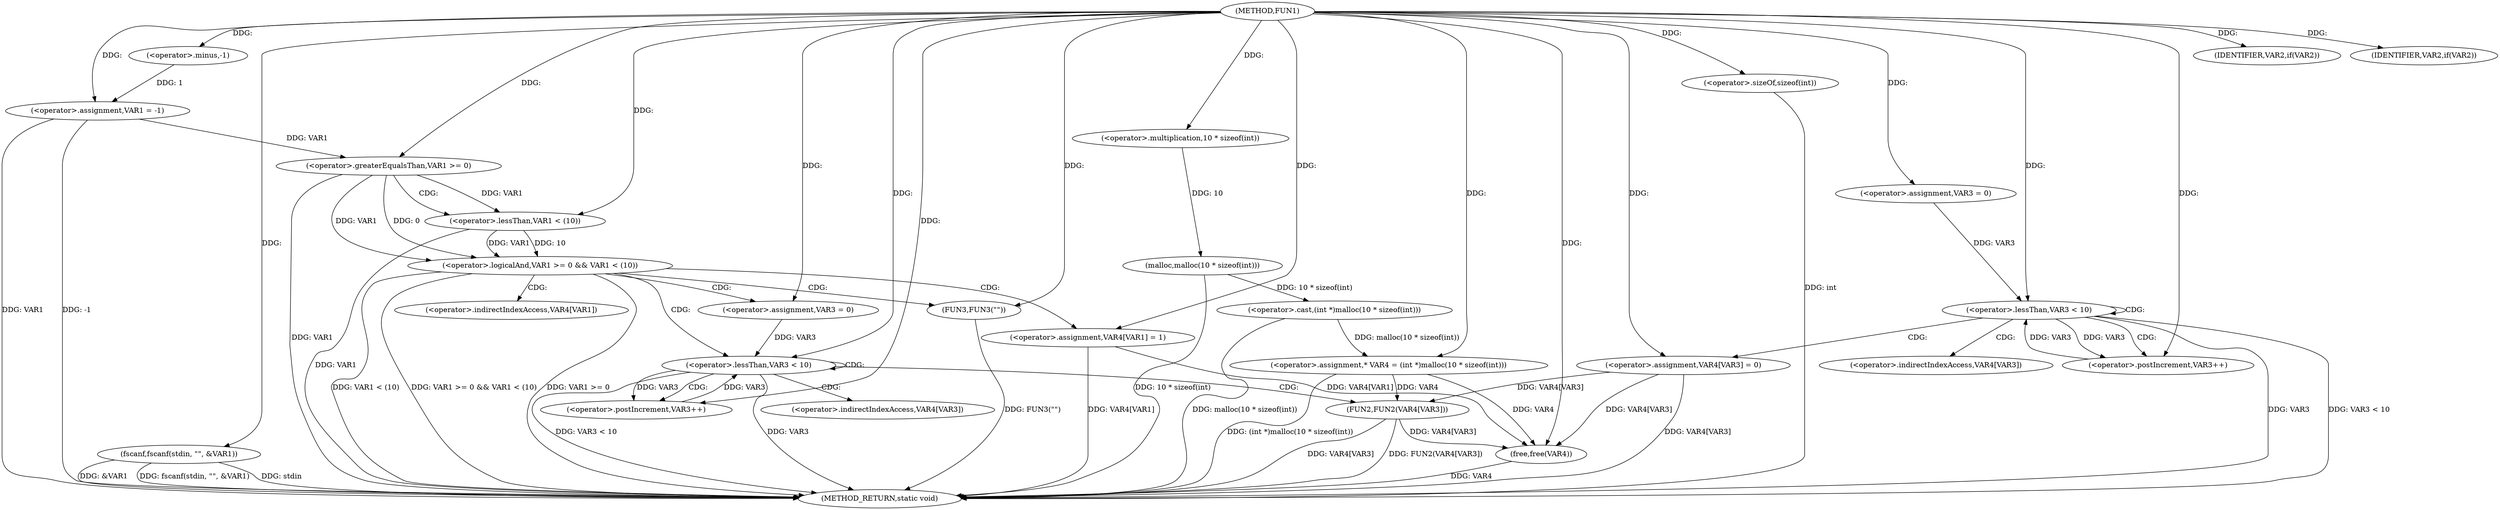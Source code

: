 digraph FUN1 {  
"1000100" [label = "(METHOD,FUN1)" ]
"1000179" [label = "(METHOD_RETURN,static void)" ]
"1000103" [label = "(<operator>.assignment,VAR1 = -1)" ]
"1000105" [label = "(<operator>.minus,-1)" ]
"1000108" [label = "(IDENTIFIER,VAR2,if(VAR2))" ]
"1000110" [label = "(fscanf,fscanf(stdin, \"\", &VAR1))" ]
"1000116" [label = "(IDENTIFIER,VAR2,if(VAR2))" ]
"1000121" [label = "(<operator>.assignment,* VAR4 = (int *)malloc(10 * sizeof(int)))" ]
"1000123" [label = "(<operator>.cast,(int *)malloc(10 * sizeof(int)))" ]
"1000125" [label = "(malloc,malloc(10 * sizeof(int)))" ]
"1000126" [label = "(<operator>.multiplication,10 * sizeof(int))" ]
"1000128" [label = "(<operator>.sizeOf,sizeof(int))" ]
"1000131" [label = "(<operator>.assignment,VAR3 = 0)" ]
"1000134" [label = "(<operator>.lessThan,VAR3 < 10)" ]
"1000137" [label = "(<operator>.postIncrement,VAR3++)" ]
"1000140" [label = "(<operator>.assignment,VAR4[VAR3] = 0)" ]
"1000146" [label = "(<operator>.logicalAnd,VAR1 >= 0 && VAR1 < (10))" ]
"1000147" [label = "(<operator>.greaterEqualsThan,VAR1 >= 0)" ]
"1000150" [label = "(<operator>.lessThan,VAR1 < (10))" ]
"1000154" [label = "(<operator>.assignment,VAR4[VAR1] = 1)" ]
"1000160" [label = "(<operator>.assignment,VAR3 = 0)" ]
"1000163" [label = "(<operator>.lessThan,VAR3 < 10)" ]
"1000166" [label = "(<operator>.postIncrement,VAR3++)" ]
"1000169" [label = "(FUN2,FUN2(VAR4[VAR3]))" ]
"1000175" [label = "(FUN3,FUN3(\"\"))" ]
"1000177" [label = "(free,free(VAR4))" ]
"1000141" [label = "(<operator>.indirectIndexAccess,VAR4[VAR3])" ]
"1000155" [label = "(<operator>.indirectIndexAccess,VAR4[VAR1])" ]
"1000170" [label = "(<operator>.indirectIndexAccess,VAR4[VAR3])" ]
  "1000177" -> "1000179"  [ label = "DDG: VAR4"] 
  "1000123" -> "1000179"  [ label = "DDG: malloc(10 * sizeof(int))"] 
  "1000150" -> "1000179"  [ label = "DDG: VAR1"] 
  "1000169" -> "1000179"  [ label = "DDG: FUN2(VAR4[VAR3])"] 
  "1000103" -> "1000179"  [ label = "DDG: VAR1"] 
  "1000103" -> "1000179"  [ label = "DDG: -1"] 
  "1000147" -> "1000179"  [ label = "DDG: VAR1"] 
  "1000163" -> "1000179"  [ label = "DDG: VAR3"] 
  "1000125" -> "1000179"  [ label = "DDG: 10 * sizeof(int)"] 
  "1000121" -> "1000179"  [ label = "DDG: (int *)malloc(10 * sizeof(int))"] 
  "1000140" -> "1000179"  [ label = "DDG: VAR4[VAR3]"] 
  "1000128" -> "1000179"  [ label = "DDG: int"] 
  "1000154" -> "1000179"  [ label = "DDG: VAR4[VAR1]"] 
  "1000134" -> "1000179"  [ label = "DDG: VAR3 < 10"] 
  "1000134" -> "1000179"  [ label = "DDG: VAR3"] 
  "1000110" -> "1000179"  [ label = "DDG: &VAR1"] 
  "1000110" -> "1000179"  [ label = "DDG: fscanf(stdin, \"\", &VAR1)"] 
  "1000169" -> "1000179"  [ label = "DDG: VAR4[VAR3]"] 
  "1000146" -> "1000179"  [ label = "DDG: VAR1 < (10)"] 
  "1000163" -> "1000179"  [ label = "DDG: VAR3 < 10"] 
  "1000146" -> "1000179"  [ label = "DDG: VAR1 >= 0 && VAR1 < (10)"] 
  "1000146" -> "1000179"  [ label = "DDG: VAR1 >= 0"] 
  "1000110" -> "1000179"  [ label = "DDG: stdin"] 
  "1000175" -> "1000179"  [ label = "DDG: FUN3(\"\")"] 
  "1000105" -> "1000103"  [ label = "DDG: 1"] 
  "1000100" -> "1000103"  [ label = "DDG: "] 
  "1000100" -> "1000105"  [ label = "DDG: "] 
  "1000100" -> "1000108"  [ label = "DDG: "] 
  "1000100" -> "1000110"  [ label = "DDG: "] 
  "1000100" -> "1000116"  [ label = "DDG: "] 
  "1000123" -> "1000121"  [ label = "DDG: malloc(10 * sizeof(int))"] 
  "1000100" -> "1000121"  [ label = "DDG: "] 
  "1000125" -> "1000123"  [ label = "DDG: 10 * sizeof(int)"] 
  "1000126" -> "1000125"  [ label = "DDG: 10"] 
  "1000100" -> "1000126"  [ label = "DDG: "] 
  "1000100" -> "1000128"  [ label = "DDG: "] 
  "1000100" -> "1000131"  [ label = "DDG: "] 
  "1000131" -> "1000134"  [ label = "DDG: VAR3"] 
  "1000137" -> "1000134"  [ label = "DDG: VAR3"] 
  "1000100" -> "1000134"  [ label = "DDG: "] 
  "1000134" -> "1000137"  [ label = "DDG: VAR3"] 
  "1000100" -> "1000137"  [ label = "DDG: "] 
  "1000100" -> "1000140"  [ label = "DDG: "] 
  "1000147" -> "1000146"  [ label = "DDG: VAR1"] 
  "1000147" -> "1000146"  [ label = "DDG: 0"] 
  "1000103" -> "1000147"  [ label = "DDG: VAR1"] 
  "1000100" -> "1000147"  [ label = "DDG: "] 
  "1000150" -> "1000146"  [ label = "DDG: VAR1"] 
  "1000150" -> "1000146"  [ label = "DDG: 10"] 
  "1000147" -> "1000150"  [ label = "DDG: VAR1"] 
  "1000100" -> "1000150"  [ label = "DDG: "] 
  "1000100" -> "1000154"  [ label = "DDG: "] 
  "1000100" -> "1000160"  [ label = "DDG: "] 
  "1000166" -> "1000163"  [ label = "DDG: VAR3"] 
  "1000160" -> "1000163"  [ label = "DDG: VAR3"] 
  "1000100" -> "1000163"  [ label = "DDG: "] 
  "1000163" -> "1000166"  [ label = "DDG: VAR3"] 
  "1000100" -> "1000166"  [ label = "DDG: "] 
  "1000140" -> "1000169"  [ label = "DDG: VAR4[VAR3]"] 
  "1000121" -> "1000169"  [ label = "DDG: VAR4"] 
  "1000100" -> "1000175"  [ label = "DDG: "] 
  "1000140" -> "1000177"  [ label = "DDG: VAR4[VAR3]"] 
  "1000154" -> "1000177"  [ label = "DDG: VAR4[VAR1]"] 
  "1000121" -> "1000177"  [ label = "DDG: VAR4"] 
  "1000169" -> "1000177"  [ label = "DDG: VAR4[VAR3]"] 
  "1000100" -> "1000177"  [ label = "DDG: "] 
  "1000134" -> "1000141"  [ label = "CDG: "] 
  "1000134" -> "1000137"  [ label = "CDG: "] 
  "1000134" -> "1000140"  [ label = "CDG: "] 
  "1000134" -> "1000134"  [ label = "CDG: "] 
  "1000146" -> "1000163"  [ label = "CDG: "] 
  "1000146" -> "1000175"  [ label = "CDG: "] 
  "1000146" -> "1000155"  [ label = "CDG: "] 
  "1000146" -> "1000154"  [ label = "CDG: "] 
  "1000146" -> "1000160"  [ label = "CDG: "] 
  "1000147" -> "1000150"  [ label = "CDG: "] 
  "1000163" -> "1000166"  [ label = "CDG: "] 
  "1000163" -> "1000169"  [ label = "CDG: "] 
  "1000163" -> "1000163"  [ label = "CDG: "] 
  "1000163" -> "1000170"  [ label = "CDG: "] 
}
